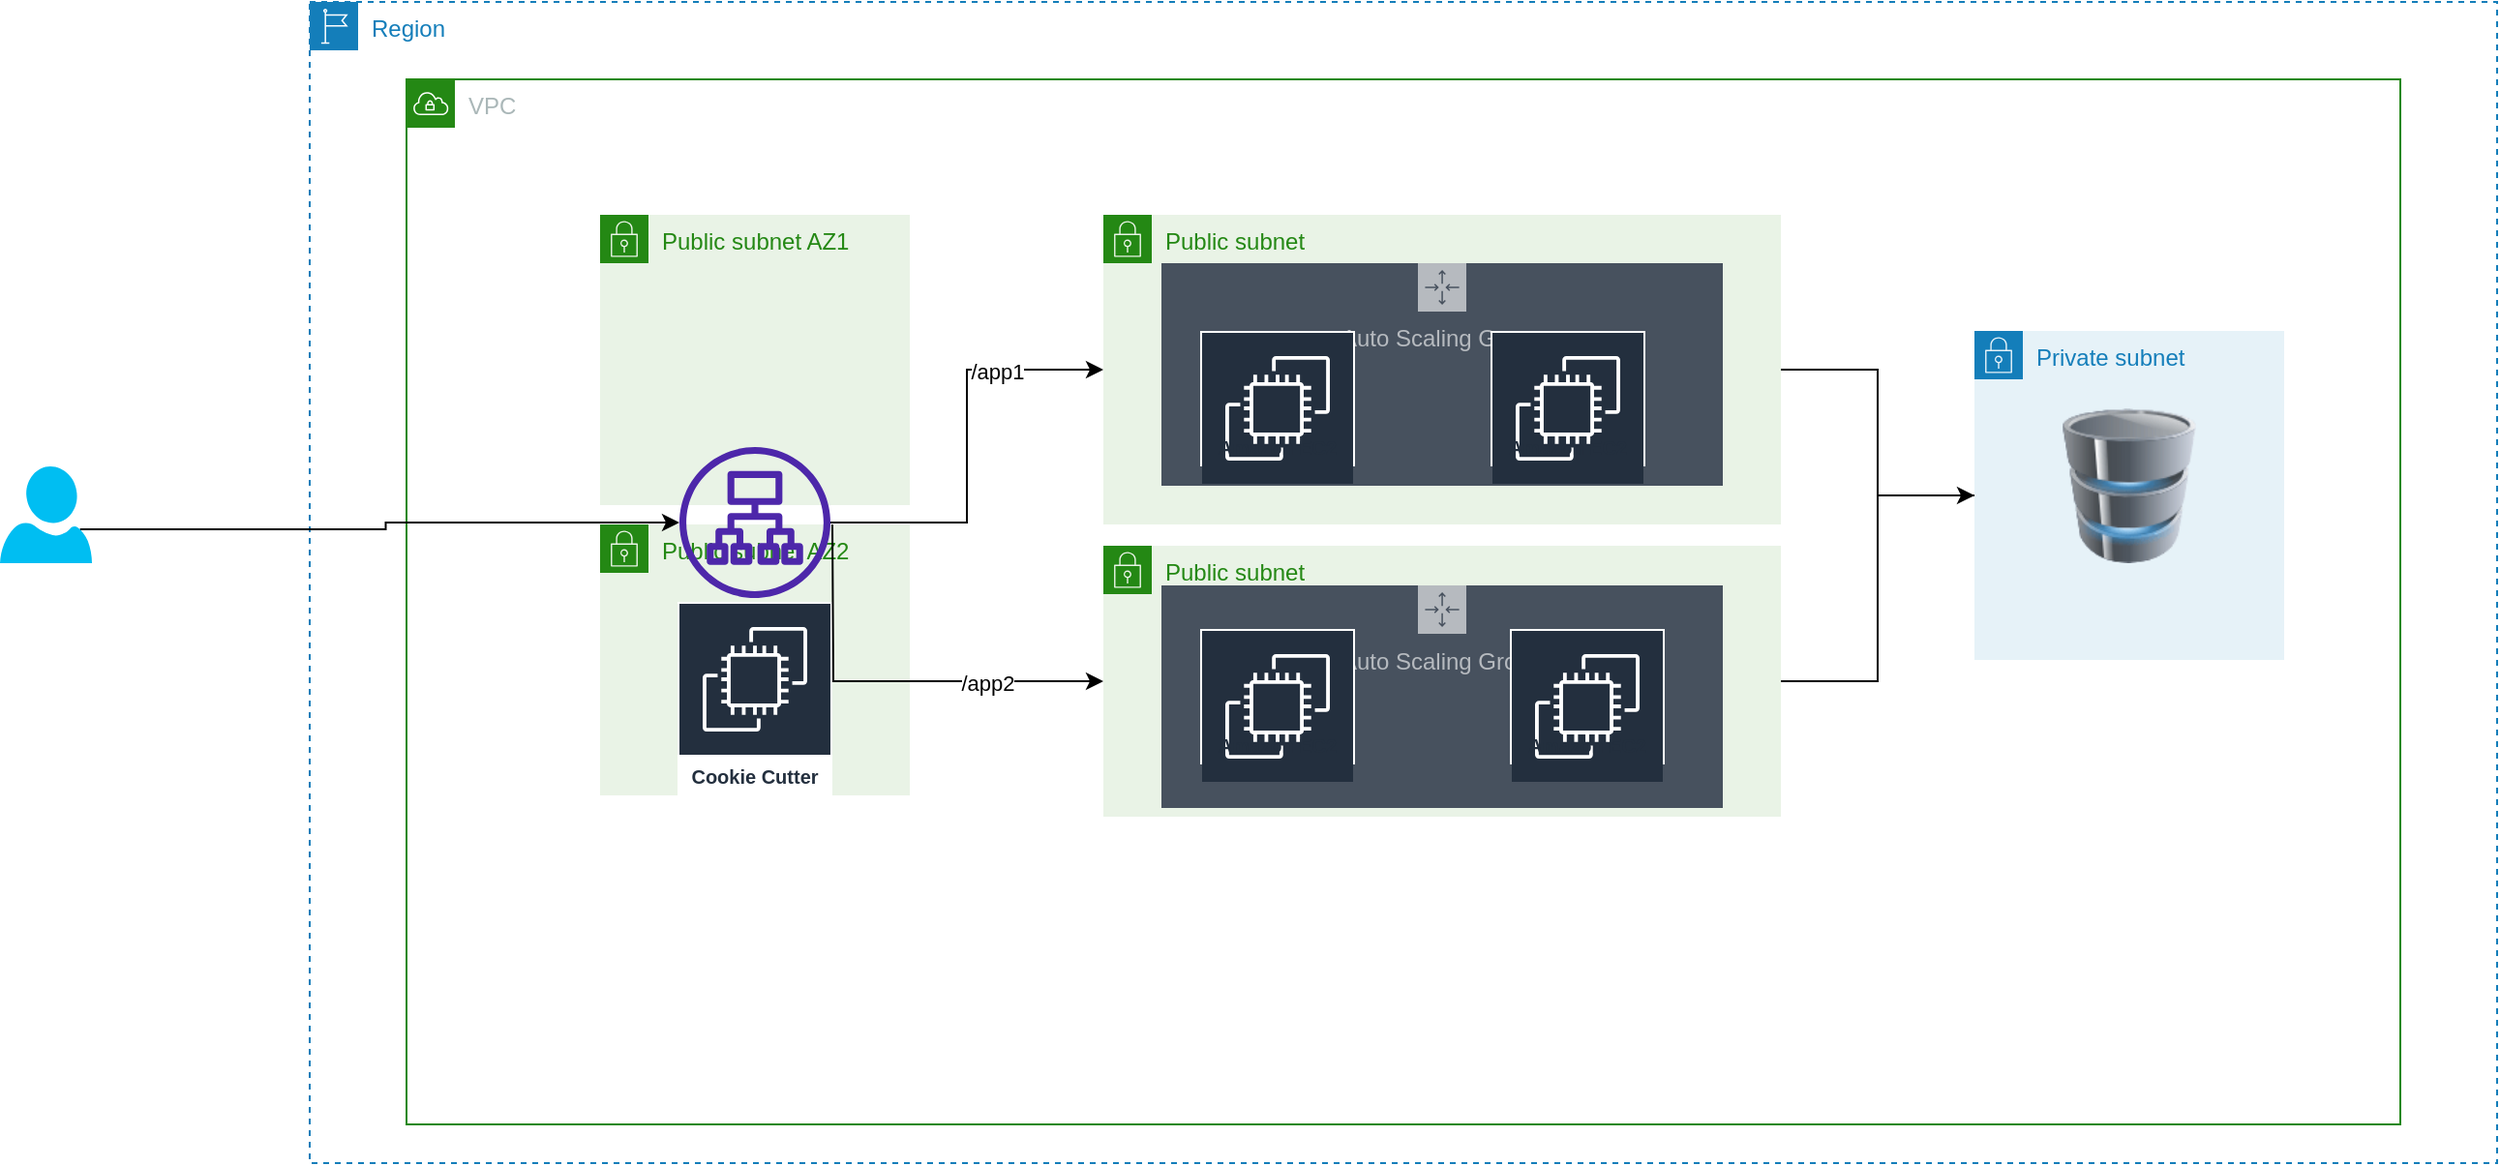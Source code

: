 <mxfile version="20.7.4" type="github">
  <diagram id="jWBNmpmiF26zY9scacJb" name="Page-1">
    <mxGraphModel dx="2284" dy="774" grid="1" gridSize="10" guides="1" tooltips="1" connect="1" arrows="1" fold="1" page="1" pageScale="1" pageWidth="850" pageHeight="1100" math="0" shadow="0">
      <root>
        <mxCell id="0" />
        <mxCell id="1" parent="0" />
        <mxCell id="hohAivYtvL-Yq-Z7kofY-1" value="Region" style="points=[[0,0],[0.25,0],[0.5,0],[0.75,0],[1,0],[1,0.25],[1,0.5],[1,0.75],[1,1],[0.75,1],[0.5,1],[0.25,1],[0,1],[0,0.75],[0,0.5],[0,0.25]];outlineConnect=0;gradientColor=none;html=1;whiteSpace=wrap;fontSize=12;fontStyle=0;container=1;pointerEvents=0;collapsible=0;recursiveResize=0;shape=mxgraph.aws4.group;grIcon=mxgraph.aws4.group_region;strokeColor=#147EBA;fillColor=none;verticalAlign=top;align=left;spacingLeft=30;fontColor=#147EBA;dashed=1;" vertex="1" parent="1">
          <mxGeometry x="-630" y="50" width="1130" height="600" as="geometry" />
        </mxCell>
        <mxCell id="hohAivYtvL-Yq-Z7kofY-117" value="VPC" style="points=[[0,0],[0.25,0],[0.5,0],[0.75,0],[1,0],[1,0.25],[1,0.5],[1,0.75],[1,1],[0.75,1],[0.5,1],[0.25,1],[0,1],[0,0.75],[0,0.5],[0,0.25]];outlineConnect=0;gradientColor=none;html=1;whiteSpace=wrap;fontSize=12;fontStyle=0;container=1;pointerEvents=0;collapsible=0;recursiveResize=0;shape=mxgraph.aws4.group;grIcon=mxgraph.aws4.group_vpc;strokeColor=#248814;fillColor=none;verticalAlign=top;align=left;spacingLeft=30;fontColor=#AAB7B8;dashed=0;" vertex="1" parent="hohAivYtvL-Yq-Z7kofY-1">
          <mxGeometry x="50" y="40" width="1030" height="540" as="geometry" />
        </mxCell>
        <mxCell id="hohAivYtvL-Yq-Z7kofY-119" value="Public subnet AZ2" style="points=[[0,0],[0.25,0],[0.5,0],[0.75,0],[1,0],[1,0.25],[1,0.5],[1,0.75],[1,1],[0.75,1],[0.5,1],[0.25,1],[0,1],[0,0.75],[0,0.5],[0,0.25]];outlineConnect=0;gradientColor=none;html=1;whiteSpace=wrap;fontSize=12;fontStyle=0;container=1;pointerEvents=0;collapsible=0;recursiveResize=0;shape=mxgraph.aws4.group;grIcon=mxgraph.aws4.group_security_group;grStroke=0;strokeColor=#248814;fillColor=#E9F3E6;verticalAlign=top;align=left;spacingLeft=30;fontColor=#248814;dashed=0;" vertex="1" parent="hohAivYtvL-Yq-Z7kofY-117">
          <mxGeometry x="100" y="230" width="160" height="140" as="geometry" />
        </mxCell>
        <mxCell id="hohAivYtvL-Yq-Z7kofY-130" value="Cookie Cutter" style="sketch=0;outlineConnect=0;fontColor=#232F3E;gradientColor=none;strokeColor=#ffffff;fillColor=#232F3E;dashed=0;verticalLabelPosition=middle;verticalAlign=bottom;align=center;html=1;whiteSpace=wrap;fontSize=10;fontStyle=1;spacing=3;shape=mxgraph.aws4.productIcon;prIcon=mxgraph.aws4.ec2;" vertex="1" parent="hohAivYtvL-Yq-Z7kofY-119">
          <mxGeometry x="40" y="40" width="80" height="100" as="geometry" />
        </mxCell>
        <mxCell id="hohAivYtvL-Yq-Z7kofY-118" value="Public subnet AZ1" style="points=[[0,0],[0.25,0],[0.5,0],[0.75,0],[1,0],[1,0.25],[1,0.5],[1,0.75],[1,1],[0.75,1],[0.5,1],[0.25,1],[0,1],[0,0.75],[0,0.5],[0,0.25]];outlineConnect=0;gradientColor=none;html=1;whiteSpace=wrap;fontSize=12;fontStyle=0;container=1;pointerEvents=0;collapsible=0;recursiveResize=0;shape=mxgraph.aws4.group;grIcon=mxgraph.aws4.group_security_group;grStroke=0;strokeColor=#248814;fillColor=#E9F3E6;verticalAlign=top;align=left;spacingLeft=30;fontColor=#248814;dashed=0;" vertex="1" parent="hohAivYtvL-Yq-Z7kofY-117">
          <mxGeometry x="100" y="70" width="160" height="150" as="geometry" />
        </mxCell>
        <mxCell id="hohAivYtvL-Yq-Z7kofY-129" value="" style="sketch=0;outlineConnect=0;fontColor=#232F3E;gradientColor=none;fillColor=#4D27AA;strokeColor=none;dashed=0;verticalLabelPosition=bottom;verticalAlign=top;align=center;html=1;fontSize=12;fontStyle=0;aspect=fixed;pointerEvents=1;shape=mxgraph.aws4.application_load_balancer;" vertex="1" parent="hohAivYtvL-Yq-Z7kofY-118">
          <mxGeometry x="41" y="120" width="78" height="78" as="geometry" />
        </mxCell>
        <mxCell id="hohAivYtvL-Yq-Z7kofY-134" style="edgeStyle=orthogonalEdgeStyle;rounded=0;orthogonalLoop=1;jettySize=auto;html=1;exitX=0;exitY=0.5;exitDx=0;exitDy=0;endArrow=none;endFill=0;startArrow=classic;startFill=1;" edge="1" parent="hohAivYtvL-Yq-Z7kofY-117" source="hohAivYtvL-Yq-Z7kofY-121" target="hohAivYtvL-Yq-Z7kofY-129">
          <mxGeometry relative="1" as="geometry" />
        </mxCell>
        <mxCell id="hohAivYtvL-Yq-Z7kofY-136" value="/app1" style="edgeLabel;html=1;align=center;verticalAlign=middle;resizable=0;points=[];" vertex="1" connectable="0" parent="hohAivYtvL-Yq-Z7kofY-134">
          <mxGeometry x="-0.496" y="1" relative="1" as="geometry">
            <mxPoint as="offset" />
          </mxGeometry>
        </mxCell>
        <mxCell id="hohAivYtvL-Yq-Z7kofY-144" style="edgeStyle=orthogonalEdgeStyle;rounded=0;orthogonalLoop=1;jettySize=auto;html=1;exitX=1;exitY=0.5;exitDx=0;exitDy=0;startArrow=none;startFill=0;endArrow=none;endFill=0;" edge="1" parent="hohAivYtvL-Yq-Z7kofY-117" source="hohAivYtvL-Yq-Z7kofY-121" target="hohAivYtvL-Yq-Z7kofY-127">
          <mxGeometry relative="1" as="geometry" />
        </mxCell>
        <mxCell id="hohAivYtvL-Yq-Z7kofY-121" value="Public subnet" style="points=[[0,0],[0.25,0],[0.5,0],[0.75,0],[1,0],[1,0.25],[1,0.5],[1,0.75],[1,1],[0.75,1],[0.5,1],[0.25,1],[0,1],[0,0.75],[0,0.5],[0,0.25]];outlineConnect=0;gradientColor=none;html=1;whiteSpace=wrap;fontSize=12;fontStyle=0;container=1;pointerEvents=0;collapsible=0;recursiveResize=0;shape=mxgraph.aws4.group;grIcon=mxgraph.aws4.group_security_group;grStroke=0;strokeColor=#248814;fillColor=#E9F3E6;verticalAlign=top;align=left;spacingLeft=30;fontColor=#248814;dashed=0;" vertex="1" parent="hohAivYtvL-Yq-Z7kofY-117">
          <mxGeometry x="360" y="70" width="350" height="160" as="geometry" />
        </mxCell>
        <mxCell id="hohAivYtvL-Yq-Z7kofY-138" value="Auto Scaling Group" style="sketch=0;outlineConnect=0;gradientColor=none;html=1;whiteSpace=wrap;fontSize=12;fontStyle=0;shape=mxgraph.aws4.groupCenter;grIcon=mxgraph.aws4.group_auto_scaling_group;grStroke=0;strokeColor=#B6BABF;fillColor=#47515E;verticalAlign=top;align=center;fontColor=#B6BABF;dashed=0;spacingTop=25;" vertex="1" parent="hohAivYtvL-Yq-Z7kofY-121">
          <mxGeometry x="30" y="25" width="290" height="115" as="geometry" />
        </mxCell>
        <mxCell id="hohAivYtvL-Yq-Z7kofY-140" value="Amazon EC2" style="sketch=0;outlineConnect=0;fontColor=#232F3E;gradientColor=none;strokeColor=#ffffff;fillColor=#232F3E;dashed=0;verticalLabelPosition=middle;verticalAlign=bottom;align=center;html=1;whiteSpace=wrap;fontSize=10;fontStyle=1;spacing=3;shape=mxgraph.aws4.productIcon;prIcon=mxgraph.aws4.ec2;" vertex="1" parent="hohAivYtvL-Yq-Z7kofY-121">
          <mxGeometry x="50" y="60" width="80" height="70" as="geometry" />
        </mxCell>
        <mxCell id="hohAivYtvL-Yq-Z7kofY-141" value="Amazon EC2" style="sketch=0;outlineConnect=0;fontColor=#232F3E;gradientColor=none;strokeColor=#ffffff;fillColor=#232F3E;dashed=0;verticalLabelPosition=middle;verticalAlign=bottom;align=center;html=1;whiteSpace=wrap;fontSize=10;fontStyle=1;spacing=3;shape=mxgraph.aws4.productIcon;prIcon=mxgraph.aws4.ec2;" vertex="1" parent="hohAivYtvL-Yq-Z7kofY-121">
          <mxGeometry x="200" y="60" width="80" height="70" as="geometry" />
        </mxCell>
        <mxCell id="hohAivYtvL-Yq-Z7kofY-145" style="edgeStyle=orthogonalEdgeStyle;rounded=0;orthogonalLoop=1;jettySize=auto;html=1;entryX=0;entryY=0.5;entryDx=0;entryDy=0;startArrow=none;startFill=0;endArrow=classic;endFill=1;" edge="1" parent="hohAivYtvL-Yq-Z7kofY-117" source="hohAivYtvL-Yq-Z7kofY-126" target="hohAivYtvL-Yq-Z7kofY-127">
          <mxGeometry relative="1" as="geometry" />
        </mxCell>
        <mxCell id="hohAivYtvL-Yq-Z7kofY-126" value="Public subnet" style="points=[[0,0],[0.25,0],[0.5,0],[0.75,0],[1,0],[1,0.25],[1,0.5],[1,0.75],[1,1],[0.75,1],[0.5,1],[0.25,1],[0,1],[0,0.75],[0,0.5],[0,0.25]];outlineConnect=0;gradientColor=none;html=1;whiteSpace=wrap;fontSize=12;fontStyle=0;container=1;pointerEvents=0;collapsible=0;recursiveResize=0;shape=mxgraph.aws4.group;grIcon=mxgraph.aws4.group_security_group;grStroke=0;strokeColor=#248814;fillColor=#E9F3E6;verticalAlign=top;align=left;spacingLeft=30;fontColor=#248814;dashed=0;" vertex="1" parent="hohAivYtvL-Yq-Z7kofY-117">
          <mxGeometry x="360" y="241" width="350" height="140" as="geometry" />
        </mxCell>
        <mxCell id="hohAivYtvL-Yq-Z7kofY-139" value="Auto Scaling Group" style="sketch=0;outlineConnect=0;gradientColor=none;html=1;whiteSpace=wrap;fontSize=12;fontStyle=0;shape=mxgraph.aws4.groupCenter;grIcon=mxgraph.aws4.group_auto_scaling_group;grStroke=0;strokeColor=#B6BABF;fillColor=#47515E;verticalAlign=top;align=center;fontColor=#B6BABF;dashed=0;spacingTop=25;" vertex="1" parent="hohAivYtvL-Yq-Z7kofY-126">
          <mxGeometry x="30" y="20.5" width="290" height="115" as="geometry" />
        </mxCell>
        <mxCell id="hohAivYtvL-Yq-Z7kofY-142" value="Amazon EC2" style="sketch=0;outlineConnect=0;fontColor=#232F3E;gradientColor=none;strokeColor=#ffffff;fillColor=#232F3E;dashed=0;verticalLabelPosition=middle;verticalAlign=bottom;align=center;html=1;whiteSpace=wrap;fontSize=10;fontStyle=1;spacing=3;shape=mxgraph.aws4.productIcon;prIcon=mxgraph.aws4.ec2;" vertex="1" parent="hohAivYtvL-Yq-Z7kofY-126">
          <mxGeometry x="210" y="43" width="80" height="70" as="geometry" />
        </mxCell>
        <mxCell id="hohAivYtvL-Yq-Z7kofY-143" value="Amazon EC2" style="sketch=0;outlineConnect=0;fontColor=#232F3E;gradientColor=none;strokeColor=#ffffff;fillColor=#232F3E;dashed=0;verticalLabelPosition=middle;verticalAlign=bottom;align=center;html=1;whiteSpace=wrap;fontSize=10;fontStyle=1;spacing=3;shape=mxgraph.aws4.productIcon;prIcon=mxgraph.aws4.ec2;" vertex="1" parent="hohAivYtvL-Yq-Z7kofY-126">
          <mxGeometry x="50" y="43" width="80" height="70" as="geometry" />
        </mxCell>
        <mxCell id="hohAivYtvL-Yq-Z7kofY-127" value="Private subnet" style="points=[[0,0],[0.25,0],[0.5,0],[0.75,0],[1,0],[1,0.25],[1,0.5],[1,0.75],[1,1],[0.75,1],[0.5,1],[0.25,1],[0,1],[0,0.75],[0,0.5],[0,0.25]];outlineConnect=0;gradientColor=none;html=1;whiteSpace=wrap;fontSize=12;fontStyle=0;container=1;pointerEvents=0;collapsible=0;recursiveResize=0;shape=mxgraph.aws4.group;grIcon=mxgraph.aws4.group_security_group;grStroke=0;strokeColor=#147EBA;fillColor=#E6F2F8;verticalAlign=top;align=left;spacingLeft=30;fontColor=#147EBA;dashed=0;" vertex="1" parent="hohAivYtvL-Yq-Z7kofY-117">
          <mxGeometry x="810" y="130" width="160" height="170" as="geometry" />
        </mxCell>
        <mxCell id="hohAivYtvL-Yq-Z7kofY-128" value="" style="image;html=1;image=img/lib/clip_art/computers/Database_128x128.png" vertex="1" parent="hohAivYtvL-Yq-Z7kofY-127">
          <mxGeometry x="40" y="40" width="80" height="80" as="geometry" />
        </mxCell>
        <mxCell id="hohAivYtvL-Yq-Z7kofY-133" style="edgeStyle=orthogonalEdgeStyle;rounded=0;orthogonalLoop=1;jettySize=auto;html=1;exitX=0.87;exitY=0.65;exitDx=0;exitDy=0;exitPerimeter=0;" edge="1" parent="1" source="hohAivYtvL-Yq-Z7kofY-131" target="hohAivYtvL-Yq-Z7kofY-129">
          <mxGeometry relative="1" as="geometry" />
        </mxCell>
        <mxCell id="hohAivYtvL-Yq-Z7kofY-131" value="" style="verticalLabelPosition=bottom;html=1;verticalAlign=top;align=center;strokeColor=none;fillColor=#00BEF2;shape=mxgraph.azure.user;" vertex="1" parent="1">
          <mxGeometry x="-790" y="290" width="47.5" height="50" as="geometry" />
        </mxCell>
        <mxCell id="hohAivYtvL-Yq-Z7kofY-135" style="edgeStyle=orthogonalEdgeStyle;rounded=0;orthogonalLoop=1;jettySize=auto;html=1;exitX=0;exitY=0.5;exitDx=0;exitDy=0;startArrow=classic;startFill=1;endArrow=none;endFill=0;" edge="1" parent="1" source="hohAivYtvL-Yq-Z7kofY-126">
          <mxGeometry relative="1" as="geometry">
            <mxPoint x="-360" y="320" as="targetPoint" />
          </mxGeometry>
        </mxCell>
        <mxCell id="hohAivYtvL-Yq-Z7kofY-137" value="/app2" style="edgeLabel;html=1;align=center;verticalAlign=middle;resizable=0;points=[];" vertex="1" connectable="0" parent="hohAivYtvL-Yq-Z7kofY-135">
          <mxGeometry x="-0.45" y="1" relative="1" as="geometry">
            <mxPoint as="offset" />
          </mxGeometry>
        </mxCell>
      </root>
    </mxGraphModel>
  </diagram>
</mxfile>
